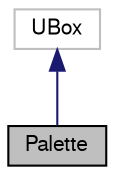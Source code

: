digraph "Palette"
{
 // LATEX_PDF_SIZE
  bgcolor="transparent";
  edge [fontname="FreeSans",fontsize="10",labelfontname="FreeSans",labelfontsize="10"];
  node [fontname="FreeSans",fontsize="10",shape=record];
  Node1 [label="Palette",height=0.2,width=0.4,color="black", fillcolor="grey75", style="filled", fontcolor="black",tooltip="Palette class."];
  Node2 -> Node1 [dir="back",color="midnightblue",fontsize="10",style="solid",fontname="FreeSans"];
  Node2 [label="UBox",height=0.2,width=0.4,color="grey75",tooltip=" "];
}
